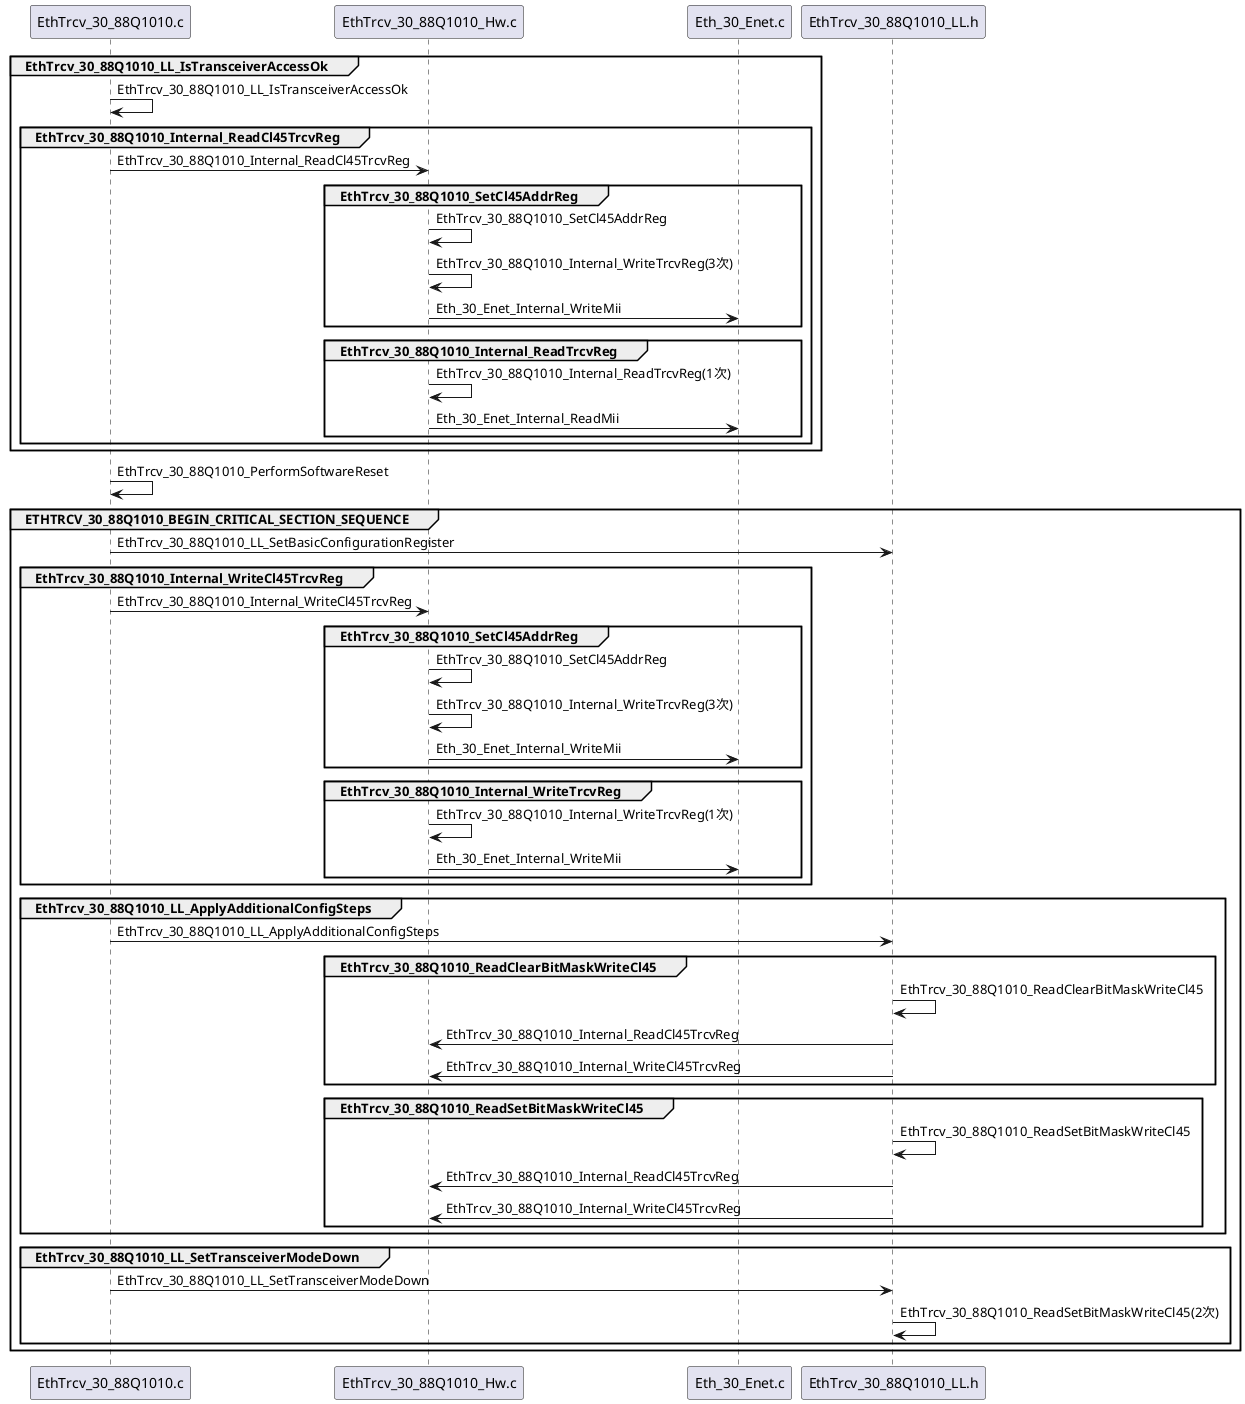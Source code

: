 ' EthTrcv_30_88Q1010_Internal_TransceiverInit 函数调用关系图

@startuml EthTrcv_30_88Q1010_Internal_TransceiverInit
group EthTrcv_30_88Q1010_LL_IsTransceiverAccessOk
    EthTrcv_30_88Q1010.c -> EthTrcv_30_88Q1010.c: EthTrcv_30_88Q1010_LL_IsTransceiverAccessOk
    group EthTrcv_30_88Q1010_Internal_ReadCl45TrcvReg
        EthTrcv_30_88Q1010.c -> EthTrcv_30_88Q1010_Hw.c:EthTrcv_30_88Q1010_Internal_ReadCl45TrcvReg
        group EthTrcv_30_88Q1010_SetCl45AddrReg
            EthTrcv_30_88Q1010_Hw.c -> EthTrcv_30_88Q1010_Hw.c:EthTrcv_30_88Q1010_SetCl45AddrReg
            EthTrcv_30_88Q1010_Hw.c -> EthTrcv_30_88Q1010_Hw.c:EthTrcv_30_88Q1010_Internal_WriteTrcvReg(3次)
            EthTrcv_30_88Q1010_Hw.c -> Eth_30_Enet.c:Eth_30_Enet_Internal_WriteMii
        end

        group EthTrcv_30_88Q1010_Internal_ReadTrcvReg
            EthTrcv_30_88Q1010_Hw.c -> EthTrcv_30_88Q1010_Hw.c:EthTrcv_30_88Q1010_Internal_ReadTrcvReg(1次)
            EthTrcv_30_88Q1010_Hw.c -> Eth_30_Enet.c:Eth_30_Enet_Internal_ReadMii
        end
    end
end

EthTrcv_30_88Q1010.c -> EthTrcv_30_88Q1010.c: EthTrcv_30_88Q1010_PerformSoftwareReset

group ETHTRCV_30_88Q1010_BEGIN_CRITICAL_SECTION_SEQUENCE
    EthTrcv_30_88Q1010.c -> EthTrcv_30_88Q1010_LL.h: EthTrcv_30_88Q1010_LL_SetBasicConfigurationRegister
    group EthTrcv_30_88Q1010_Internal_WriteCl45TrcvReg
        EthTrcv_30_88Q1010.c -> EthTrcv_30_88Q1010_Hw.c:EthTrcv_30_88Q1010_Internal_WriteCl45TrcvReg
        group EthTrcv_30_88Q1010_SetCl45AddrReg
            EthTrcv_30_88Q1010_Hw.c -> EthTrcv_30_88Q1010_Hw.c:EthTrcv_30_88Q1010_SetCl45AddrReg
            EthTrcv_30_88Q1010_Hw.c -> EthTrcv_30_88Q1010_Hw.c:EthTrcv_30_88Q1010_Internal_WriteTrcvReg(3次)
            EthTrcv_30_88Q1010_Hw.c -> Eth_30_Enet.c:Eth_30_Enet_Internal_WriteMii
        end

        group EthTrcv_30_88Q1010_Internal_WriteTrcvReg
            EthTrcv_30_88Q1010_Hw.c -> EthTrcv_30_88Q1010_Hw.c:EthTrcv_30_88Q1010_Internal_WriteTrcvReg(1次)
            EthTrcv_30_88Q1010_Hw.c -> Eth_30_Enet.c:Eth_30_Enet_Internal_WriteMii
        end
    end

    group EthTrcv_30_88Q1010_LL_ApplyAdditionalConfigSteps
        EthTrcv_30_88Q1010.c -> EthTrcv_30_88Q1010_LL.h: EthTrcv_30_88Q1010_LL_ApplyAdditionalConfigSteps

        group EthTrcv_30_88Q1010_ReadClearBitMaskWriteCl45
        EthTrcv_30_88Q1010_LL.h -> EthTrcv_30_88Q1010_LL.h: EthTrcv_30_88Q1010_ReadClearBitMaskWriteCl45
            EthTrcv_30_88Q1010_LL.h -> EthTrcv_30_88Q1010_Hw.c: EthTrcv_30_88Q1010_Internal_ReadCl45TrcvReg
            EthTrcv_30_88Q1010_LL.h -> EthTrcv_30_88Q1010_Hw.c: EthTrcv_30_88Q1010_Internal_WriteCl45TrcvReg
        end

        group EthTrcv_30_88Q1010_ReadSetBitMaskWriteCl45
        EthTrcv_30_88Q1010_LL.h -> EthTrcv_30_88Q1010_LL.h: EthTrcv_30_88Q1010_ReadSetBitMaskWriteCl45
        EthTrcv_30_88Q1010_LL.h -> EthTrcv_30_88Q1010_Hw.c: EthTrcv_30_88Q1010_Internal_ReadCl45TrcvReg
        EthTrcv_30_88Q1010_LL.h -> EthTrcv_30_88Q1010_Hw.c: EthTrcv_30_88Q1010_Internal_WriteCl45TrcvReg
        end
    end

    group EthTrcv_30_88Q1010_LL_SetTransceiverModeDown
    EthTrcv_30_88Q1010.c -> EthTrcv_30_88Q1010_LL.h: EthTrcv_30_88Q1010_LL_SetTransceiverModeDown
    EthTrcv_30_88Q1010_LL.h -> EthTrcv_30_88Q1010_LL.h: EthTrcv_30_88Q1010_ReadSetBitMaskWriteCl45(2次)
    end
end
@enduml

